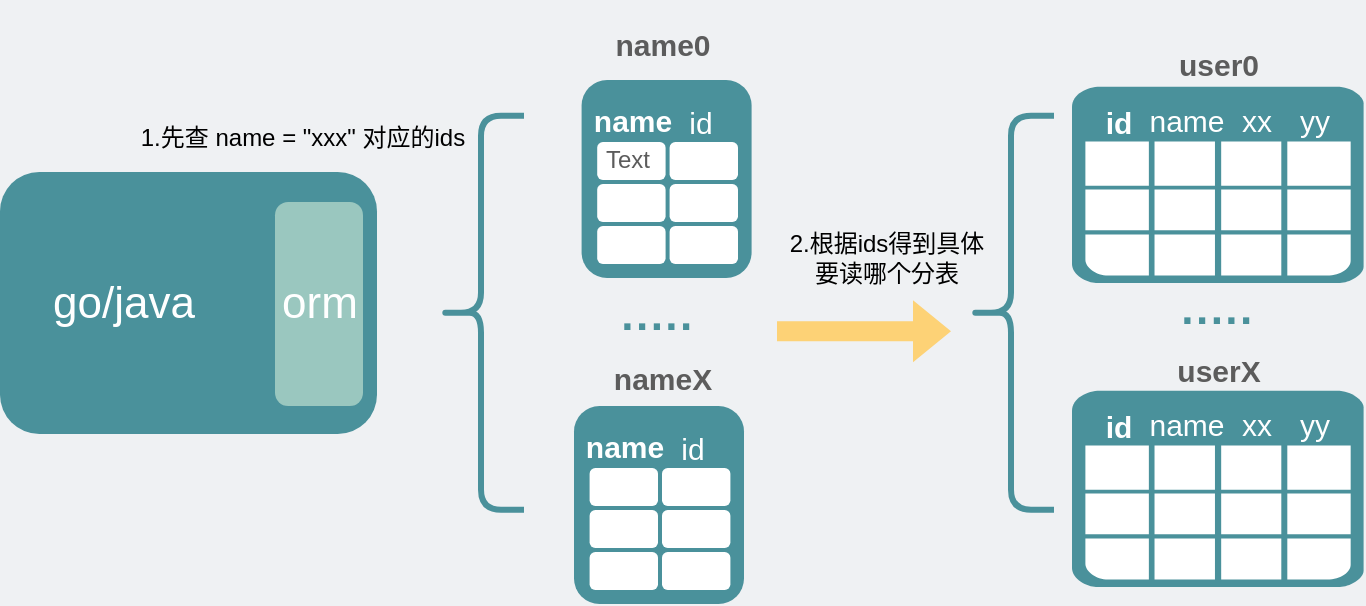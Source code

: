 <mxfile version="18.0.5" type="github">
  <diagram id="3228e29e-7158-1315-38df-8450db1d8a1d" name="Page-1">
    <mxGraphModel dx="998" dy="-942" grid="0" gridSize="10" guides="1" tooltips="1" connect="1" arrows="1" fold="1" page="1" pageScale="1" pageWidth="750" pageHeight="370" background="#EFF1F3" math="0" shadow="0">
      <root>
        <mxCell id="0" />
        <mxCell id="1" parent="0" />
        <mxCell id="1rv8f1VLO6d1HnzpvZRe-15" value="" style="rounded=1;whiteSpace=wrap;html=1;fillColor=#4A919B;strokeColor=none;" vertex="1" parent="1">
          <mxGeometry x="321.0" y="1717" width="85" height="99" as="geometry" />
        </mxCell>
        <mxCell id="n8PQSL9Bu4Ly_2OT7yPN-3" value="" style="rounded=1;whiteSpace=wrap;html=1;fillColor=#4A919B;strokeColor=none;" parent="1" vertex="1">
          <mxGeometry x="34" y="1600" width="188.5" height="131" as="geometry" />
        </mxCell>
        <mxCell id="n8PQSL9Bu4Ly_2OT7yPN-6" value="" style="shadow=0;dashed=0;html=1;strokeColor=none;fillColor=#4A919B;labelPosition=center;verticalLabelPosition=bottom;verticalAlign=top;align=center;outlineConnect=0;shape=mxgraph.veeam.table;fontSize=22;" parent="1" vertex="1">
          <mxGeometry x="570" y="1557.35" width="145.8" height="98.15" as="geometry" />
        </mxCell>
        <mxCell id="n8PQSL9Bu4Ly_2OT7yPN-7" value="&lt;font color=&quot;#ffffff&quot; style=&quot;font-size: 22px;&quot;&gt;orm&lt;/font&gt;" style="rounded=1;whiteSpace=wrap;html=1;fillColor=#9AC7BF;strokeColor=none;" parent="1" vertex="1">
          <mxGeometry x="171.5" y="1615" width="44" height="102" as="geometry" />
        </mxCell>
        <mxCell id="n8PQSL9Bu4Ly_2OT7yPN-8" value="&lt;font color=&quot;#ffffff&quot;&gt;go/java&lt;/font&gt;" style="text;html=1;strokeColor=none;fillColor=none;align=center;verticalAlign=middle;whiteSpace=wrap;rounded=0;fontSize=22;" parent="1" vertex="1">
          <mxGeometry x="65.5" y="1650.5" width="60" height="30" as="geometry" />
        </mxCell>
        <mxCell id="n8PQSL9Bu4Ly_2OT7yPN-12" value="" style="shape=curlyBracket;whiteSpace=wrap;html=1;rounded=1;fontSize=22;fontColor=#FFFFFF;strokeColor=#4A919B;fillColor=none;strokeWidth=3;" parent="1" vertex="1">
          <mxGeometry x="253" y="1571.85" width="43" height="197" as="geometry" />
        </mxCell>
        <mxCell id="n8PQSL9Bu4Ly_2OT7yPN-13" value="&lt;span style=&quot;font-size: 15px;&quot;&gt;&lt;b&gt;id&lt;/b&gt;&lt;/span&gt;" style="text;strokeColor=none;fillColor=none;html=1;fontSize=15;fontStyle=0;verticalAlign=middle;align=center;fontColor=#FFFFFF;" parent="1" vertex="1">
          <mxGeometry x="570.8" y="1564.5" width="44" height="20" as="geometry" />
        </mxCell>
        <mxCell id="n8PQSL9Bu4Ly_2OT7yPN-14" value="&lt;font color=&quot;#5c5c5c&quot;&gt;&lt;span style=&quot;font-size: 15px;&quot;&gt;user0&lt;/span&gt;&lt;span style=&quot;font-family: monospace; font-size: 0px; font-weight: 400; text-align: start;&quot;&gt;%3CmxGraphModel%3E%3Croot%3E%3CmxCell%20id%3D%220%22%2F%3E%3CmxCell%20id%3D%221%22%20parent%3D%220%22%2F%3E%3CmxCell%20id%3D%222%22%20value%3D%22%26lt%3Bspan%20style%3D%26quot%3Bfont-size%3A%2015px%3B%26quot%3B%26gt%3Buser0%26lt%3B%2Fspan%26gt%3B%22%20style%3D%22text%3BstrokeColor%3Dnone%3BfillColor%3Dnone%3Bhtml%3D1%3BfontSize%3D24%3BfontStyle%3D1%3BverticalAlign%3Dmiddle%3Balign%3Dcenter%3BfontColor%3D%23FFFFFF%3B%22%20vertex%3D%221%22%20parent%3D%221%22%3E%3CmxGeometry%20x%3D%22328.1%22%20y%3D%221315%22%20width%3D%22100%22%20height%3D%2240%22%20as%3D%22geometry%22%2F%3E%3C%2FmxCell%3E%3C%2Froot%3E%3C%2FmxGraphModel%3E00&lt;/span&gt;&lt;/font&gt;" style="text;strokeColor=none;fillColor=none;html=1;fontSize=24;fontStyle=1;verticalAlign=middle;align=center;fontColor=#FFFFFF;" parent="1" vertex="1">
          <mxGeometry x="592.9" y="1523.5" width="100" height="40" as="geometry" />
        </mxCell>
        <mxCell id="ciUMH-6V0TxtmrVo0y8t-1" value="&lt;font color=&quot;#4a919b&quot; style=&quot;font-size: 22px;&quot;&gt;&lt;b&gt;·····&lt;/b&gt;&lt;/font&gt;" style="text;html=1;strokeColor=none;fillColor=none;align=center;verticalAlign=middle;whiteSpace=wrap;rounded=0;" parent="1" vertex="1">
          <mxGeometry x="612.9" y="1659.85" width="60" height="30" as="geometry" />
        </mxCell>
        <mxCell id="ciUMH-6V0TxtmrVo0y8t-5" style="edgeStyle=orthogonalEdgeStyle;rounded=0;orthogonalLoop=1;jettySize=auto;html=1;exitX=0.5;exitY=1;exitDx=0;exitDy=0;fontSize=15;fontColor=#4A919B;" parent="1" edge="1">
          <mxGeometry relative="1" as="geometry">
            <mxPoint x="588.3" y="1606.35" as="sourcePoint" />
            <mxPoint x="588.3" y="1606.35" as="targetPoint" />
          </mxGeometry>
        </mxCell>
        <mxCell id="ciUMH-6V0TxtmrVo0y8t-9" value="&lt;span style=&quot;font-size: 15px;&quot;&gt;name&lt;/span&gt;" style="text;strokeColor=none;fillColor=none;html=1;fontSize=15;fontStyle=0;verticalAlign=middle;align=center;fontColor=#FFFFFF;" parent="1" vertex="1">
          <mxGeometry x="604.8" y="1563.5" width="44" height="20" as="geometry" />
        </mxCell>
        <mxCell id="ciUMH-6V0TxtmrVo0y8t-10" value="&lt;span style=&quot;font-size: 15px;&quot;&gt;xx&lt;/span&gt;" style="text;strokeColor=none;fillColor=none;html=1;fontSize=15;fontStyle=0;verticalAlign=middle;align=center;fontColor=#FFFFFF;" parent="1" vertex="1">
          <mxGeometry x="639.8" y="1563.5" width="44" height="20" as="geometry" />
        </mxCell>
        <mxCell id="ciUMH-6V0TxtmrVo0y8t-11" value="yy" style="text;strokeColor=none;fillColor=none;html=1;fontSize=15;fontStyle=0;verticalAlign=middle;align=center;fontColor=#FFFFFF;" parent="1" vertex="1">
          <mxGeometry x="668.8" y="1563.5" width="44" height="20" as="geometry" />
        </mxCell>
        <mxCell id="ciUMH-6V0TxtmrVo0y8t-19" value="" style="shadow=0;dashed=0;html=1;strokeColor=none;fillColor=#4A919B;labelPosition=center;verticalLabelPosition=bottom;verticalAlign=top;align=center;outlineConnect=0;shape=mxgraph.veeam.table;fontSize=22;" parent="1" vertex="1">
          <mxGeometry x="570" y="1709.35" width="145.8" height="98.15" as="geometry" />
        </mxCell>
        <mxCell id="ciUMH-6V0TxtmrVo0y8t-20" value="&lt;span style=&quot;font-size: 15px;&quot;&gt;&lt;b&gt;id&lt;/b&gt;&lt;/span&gt;" style="text;strokeColor=none;fillColor=none;html=1;fontSize=15;fontStyle=0;verticalAlign=middle;align=center;fontColor=#FFFFFF;" parent="1" vertex="1">
          <mxGeometry x="570.8" y="1716.5" width="44" height="20" as="geometry" />
        </mxCell>
        <mxCell id="ciUMH-6V0TxtmrVo0y8t-21" value="&lt;font color=&quot;#5c5c5c&quot;&gt;&lt;span style=&quot;font-size: 15px;&quot;&gt;userX&lt;/span&gt;&lt;span style=&quot;font-family: monospace; font-size: 0px; font-weight: 400; text-align: start;&quot;&gt;%3CmxGraphModel%3E%3Croot%3E%3CmxCell%20id%3D%220%22%2F%3E%3CmxCell%20id%3D%221%22%20parent%3D%220%22%2F%3E%3CmxCell%20id%3D%222%22%20value%3D%22%26lt%3Bspan%20style%3D%26quot%3Bfont-size%3A%2015px%3B%26quot%3B%26gt%3Buser0%26lt%3B%2Fspan%26gt%3B%22%20style%3D%22text%3BstrokeColor%3Dnone%3BfillColor%3Dnone%3Bhtml%3D1%3BfontSize%3D24%3BfontStyle%3D1%3BverticalAlign%3Dmiddle%3Balign%3Dcenter%3BfontColor%3D%23FFFFFF%3B%22%20vertex%3D%221%22%20parent%3D%221%22%3E%3CmxGeometry%20x%3D%22328.1%22%20y%3D%221315%22%20width%3D%22100%22%20height%3D%2240%22%20as%3D%22geometry%22%2F%3E%3C%2FmxCell%3E%3C%2Froot%3E%3C%2FmxGraphModel%3E0&lt;/span&gt;&lt;/font&gt;" style="text;strokeColor=none;fillColor=none;html=1;fontSize=24;fontStyle=1;verticalAlign=middle;align=center;fontColor=#FFFFFF;" parent="1" vertex="1">
          <mxGeometry x="592.9" y="1685.5" width="100" height="23" as="geometry" />
        </mxCell>
        <mxCell id="ciUMH-6V0TxtmrVo0y8t-22" style="edgeStyle=orthogonalEdgeStyle;rounded=0;orthogonalLoop=1;jettySize=auto;html=1;exitX=0.5;exitY=1;exitDx=0;exitDy=0;fontSize=15;fontColor=#4A919B;" parent="1" edge="1">
          <mxGeometry relative="1" as="geometry">
            <mxPoint x="588.3" y="1758.35" as="sourcePoint" />
            <mxPoint x="588.3" y="1758.35" as="targetPoint" />
          </mxGeometry>
        </mxCell>
        <mxCell id="ciUMH-6V0TxtmrVo0y8t-23" value="&lt;span style=&quot;font-size: 15px;&quot;&gt;name&lt;/span&gt;" style="text;strokeColor=none;fillColor=none;html=1;fontSize=15;fontStyle=0;verticalAlign=middle;align=center;fontColor=#FFFFFF;" parent="1" vertex="1">
          <mxGeometry x="604.8" y="1715.5" width="44" height="20" as="geometry" />
        </mxCell>
        <mxCell id="ciUMH-6V0TxtmrVo0y8t-24" value="&lt;span style=&quot;font-size: 15px;&quot;&gt;xx&lt;/span&gt;" style="text;strokeColor=none;fillColor=none;html=1;fontSize=15;fontStyle=0;verticalAlign=middle;align=center;fontColor=#FFFFFF;" parent="1" vertex="1">
          <mxGeometry x="639.8" y="1715.5" width="44" height="20" as="geometry" />
        </mxCell>
        <mxCell id="ciUMH-6V0TxtmrVo0y8t-25" value="&lt;span style=&quot;font-size: 15px;&quot;&gt;yy&lt;/span&gt;" style="text;strokeColor=none;fillColor=none;html=1;fontSize=15;fontStyle=0;verticalAlign=middle;align=center;fontColor=#FFFFFF;" parent="1" vertex="1">
          <mxGeometry x="668.8" y="1715.5" width="44" height="20" as="geometry" />
        </mxCell>
        <mxCell id="1rv8f1VLO6d1HnzpvZRe-9" value="&lt;span style=&quot;font-size: 15px;&quot;&gt;id&lt;/span&gt;" style="text;strokeColor=none;fillColor=none;html=1;fontSize=15;fontStyle=0;verticalAlign=middle;align=center;fontColor=#FFFFFF;" vertex="1" parent="1">
          <mxGeometry x="358.2" y="1728" width="44" height="20" as="geometry" />
        </mxCell>
        <mxCell id="1rv8f1VLO6d1HnzpvZRe-10" value="&lt;font color=&quot;#5c5c5c&quot;&gt;&lt;span style=&quot;font-size: 15px;&quot;&gt;nameX&lt;/span&gt;&lt;/font&gt;" style="text;strokeColor=none;fillColor=none;html=1;fontSize=24;fontStyle=1;verticalAlign=middle;align=center;fontColor=#FFFFFF;" vertex="1" parent="1">
          <mxGeometry x="315.0" y="1680.5" width="100" height="40" as="geometry" />
        </mxCell>
        <mxCell id="1rv8f1VLO6d1HnzpvZRe-11" style="edgeStyle=orthogonalEdgeStyle;rounded=0;orthogonalLoop=1;jettySize=auto;html=1;exitX=0.5;exitY=1;exitDx=0;exitDy=0;fontSize=15;fontColor=#4A919B;" edge="1" parent="1">
          <mxGeometry relative="1" as="geometry">
            <mxPoint x="339.3" y="1738.85" as="sourcePoint" />
            <mxPoint x="339.3" y="1738.85" as="targetPoint" />
          </mxGeometry>
        </mxCell>
        <mxCell id="1rv8f1VLO6d1HnzpvZRe-12" value="&lt;span style=&quot;font-size: 15px;&quot;&gt;&lt;b&gt;name&lt;/b&gt;&lt;/span&gt;" style="text;strokeColor=none;fillColor=none;html=1;fontSize=15;fontStyle=0;verticalAlign=middle;align=center;fontColor=#FFFFFF;" vertex="1" parent="1">
          <mxGeometry x="329.7" y="1728" width="32.9" height="17" as="geometry" />
        </mxCell>
        <mxCell id="1rv8f1VLO6d1HnzpvZRe-16" value="" style="rounded=1;whiteSpace=wrap;html=1;fillColor=#FFFFFF;strokeColor=none;" vertex="1" parent="1">
          <mxGeometry x="328.8" y="1748" width="34.2" height="19" as="geometry" />
        </mxCell>
        <mxCell id="1rv8f1VLO6d1HnzpvZRe-21" value="" style="rounded=1;whiteSpace=wrap;html=1;fillColor=#FFFFFF;strokeColor=none;" vertex="1" parent="1">
          <mxGeometry x="365.0" y="1748" width="34.2" height="19" as="geometry" />
        </mxCell>
        <mxCell id="1rv8f1VLO6d1HnzpvZRe-22" value="" style="rounded=1;whiteSpace=wrap;html=1;fillColor=#FFFFFF;strokeColor=none;" vertex="1" parent="1">
          <mxGeometry x="328.8" y="1769" width="34.2" height="19" as="geometry" />
        </mxCell>
        <mxCell id="1rv8f1VLO6d1HnzpvZRe-23" value="" style="rounded=1;whiteSpace=wrap;html=1;fillColor=#FFFFFF;strokeColor=none;" vertex="1" parent="1">
          <mxGeometry x="365.0" y="1769" width="34.2" height="19" as="geometry" />
        </mxCell>
        <mxCell id="1rv8f1VLO6d1HnzpvZRe-24" value="" style="rounded=1;whiteSpace=wrap;html=1;fillColor=#FFFFFF;strokeColor=none;" vertex="1" parent="1">
          <mxGeometry x="328.8" y="1790" width="34.2" height="19" as="geometry" />
        </mxCell>
        <mxCell id="1rv8f1VLO6d1HnzpvZRe-25" value="" style="rounded=1;whiteSpace=wrap;html=1;fillColor=#FFFFFF;strokeColor=none;" vertex="1" parent="1">
          <mxGeometry x="365.0" y="1790" width="34.2" height="19" as="geometry" />
        </mxCell>
        <mxCell id="1rv8f1VLO6d1HnzpvZRe-38" value="" style="rounded=1;whiteSpace=wrap;html=1;fillColor=#4A919B;strokeColor=none;" vertex="1" parent="1">
          <mxGeometry x="324.8" y="1554" width="85" height="99" as="geometry" />
        </mxCell>
        <mxCell id="1rv8f1VLO6d1HnzpvZRe-39" value="&lt;span style=&quot;font-size: 15px;&quot;&gt;id&lt;/span&gt;" style="text;strokeColor=none;fillColor=none;html=1;fontSize=15;fontStyle=0;verticalAlign=middle;align=center;fontColor=#FFFFFF;" vertex="1" parent="1">
          <mxGeometry x="362" y="1565" width="44" height="20" as="geometry" />
        </mxCell>
        <mxCell id="1rv8f1VLO6d1HnzpvZRe-40" value="&lt;font color=&quot;#5c5c5c&quot;&gt;&lt;span style=&quot;font-size: 15px;&quot;&gt;name0&lt;/span&gt;&lt;/font&gt;" style="text;strokeColor=none;fillColor=none;html=1;fontSize=24;fontStyle=1;verticalAlign=middle;align=center;fontColor=#FFFFFF;" vertex="1" parent="1">
          <mxGeometry x="315.0" y="1514" width="100" height="40" as="geometry" />
        </mxCell>
        <mxCell id="1rv8f1VLO6d1HnzpvZRe-41" style="edgeStyle=orthogonalEdgeStyle;rounded=0;orthogonalLoop=1;jettySize=auto;html=1;exitX=0.5;exitY=1;exitDx=0;exitDy=0;fontSize=15;fontColor=#4A919B;" edge="1" parent="1">
          <mxGeometry relative="1" as="geometry">
            <mxPoint x="343.1" y="1575.85" as="sourcePoint" />
            <mxPoint x="343.1" y="1575.85" as="targetPoint" />
          </mxGeometry>
        </mxCell>
        <mxCell id="1rv8f1VLO6d1HnzpvZRe-42" value="&lt;span style=&quot;font-size: 15px;&quot;&gt;&lt;b&gt;name&lt;/b&gt;&lt;/span&gt;" style="text;strokeColor=none;fillColor=none;html=1;fontSize=15;fontStyle=0;verticalAlign=middle;align=center;fontColor=#FFFFFF;" vertex="1" parent="1">
          <mxGeometry x="333.5" y="1565" width="32.9" height="17" as="geometry" />
        </mxCell>
        <mxCell id="1rv8f1VLO6d1HnzpvZRe-43" value="" style="rounded=1;whiteSpace=wrap;html=1;fillColor=#FFFFFF;strokeColor=none;" vertex="1" parent="1">
          <mxGeometry x="332.6" y="1585" width="34.2" height="19" as="geometry" />
        </mxCell>
        <mxCell id="1rv8f1VLO6d1HnzpvZRe-44" value="" style="rounded=1;whiteSpace=wrap;html=1;fillColor=#FFFFFF;strokeColor=none;" vertex="1" parent="1">
          <mxGeometry x="368.8" y="1585" width="34.2" height="19" as="geometry" />
        </mxCell>
        <mxCell id="1rv8f1VLO6d1HnzpvZRe-45" value="" style="rounded=1;whiteSpace=wrap;html=1;fillColor=#FFFFFF;strokeColor=none;" vertex="1" parent="1">
          <mxGeometry x="332.6" y="1606" width="34.2" height="19" as="geometry" />
        </mxCell>
        <mxCell id="1rv8f1VLO6d1HnzpvZRe-46" value="" style="rounded=1;whiteSpace=wrap;html=1;fillColor=#FFFFFF;strokeColor=none;" vertex="1" parent="1">
          <mxGeometry x="368.8" y="1606" width="34.2" height="19" as="geometry" />
        </mxCell>
        <mxCell id="1rv8f1VLO6d1HnzpvZRe-47" value="" style="rounded=1;whiteSpace=wrap;html=1;fillColor=#FFFFFF;strokeColor=none;" vertex="1" parent="1">
          <mxGeometry x="332.6" y="1627" width="34.2" height="19" as="geometry" />
        </mxCell>
        <mxCell id="1rv8f1VLO6d1HnzpvZRe-48" value="" style="rounded=1;whiteSpace=wrap;html=1;fillColor=#FFFFFF;strokeColor=none;" vertex="1" parent="1">
          <mxGeometry x="368.8" y="1627" width="34.2" height="19" as="geometry" />
        </mxCell>
        <mxCell id="1rv8f1VLO6d1HnzpvZRe-49" value="&lt;font color=&quot;#4a919b&quot; style=&quot;font-size: 22px;&quot;&gt;&lt;b&gt;·····&lt;/b&gt;&lt;/font&gt;" style="text;html=1;strokeColor=none;fillColor=none;align=center;verticalAlign=middle;whiteSpace=wrap;rounded=0;" vertex="1" parent="1">
          <mxGeometry x="332.6" y="1663" width="60" height="30" as="geometry" />
        </mxCell>
        <mxCell id="1rv8f1VLO6d1HnzpvZRe-50" value="1.先查 name = &quot;xxx&quot; 对应的ids" style="text;html=1;strokeColor=none;fillColor=none;align=center;verticalAlign=middle;whiteSpace=wrap;rounded=0;" vertex="1" parent="1">
          <mxGeometry x="92" y="1565" width="187" height="36" as="geometry" />
        </mxCell>
        <mxCell id="1rv8f1VLO6d1HnzpvZRe-52" value="" style="shape=flexArrow;endArrow=classic;html=1;rounded=0;strokeColor=none;fillColor=#FDD276;" edge="1" parent="1">
          <mxGeometry width="50" height="50" relative="1" as="geometry">
            <mxPoint x="422" y="1679.59" as="sourcePoint" />
            <mxPoint x="510" y="1679.59" as="targetPoint" />
          </mxGeometry>
        </mxCell>
        <mxCell id="1rv8f1VLO6d1HnzpvZRe-53" value="2.根据ids得到具体&lt;br&gt;要读哪个分表" style="text;html=1;strokeColor=none;fillColor=none;align=center;verticalAlign=middle;whiteSpace=wrap;rounded=0;" vertex="1" parent="1">
          <mxGeometry x="384" y="1625" width="187" height="36" as="geometry" />
        </mxCell>
        <mxCell id="1rv8f1VLO6d1HnzpvZRe-54" value="" style="shape=curlyBracket;whiteSpace=wrap;html=1;rounded=1;fontSize=22;fontColor=#FFFFFF;strokeColor=#4A919B;fillColor=none;strokeWidth=3;" vertex="1" parent="1">
          <mxGeometry x="518" y="1571.85" width="43" height="197" as="geometry" />
        </mxCell>
        <mxCell id="1rv8f1VLO6d1HnzpvZRe-55" value="Text" style="text;html=1;strokeColor=none;fillColor=none;align=center;verticalAlign=middle;whiteSpace=wrap;rounded=0;fontColor=#5C5C5C;" vertex="1" parent="1">
          <mxGeometry x="333" y="1585" width="30" height="18" as="geometry" />
        </mxCell>
      </root>
    </mxGraphModel>
  </diagram>
</mxfile>
